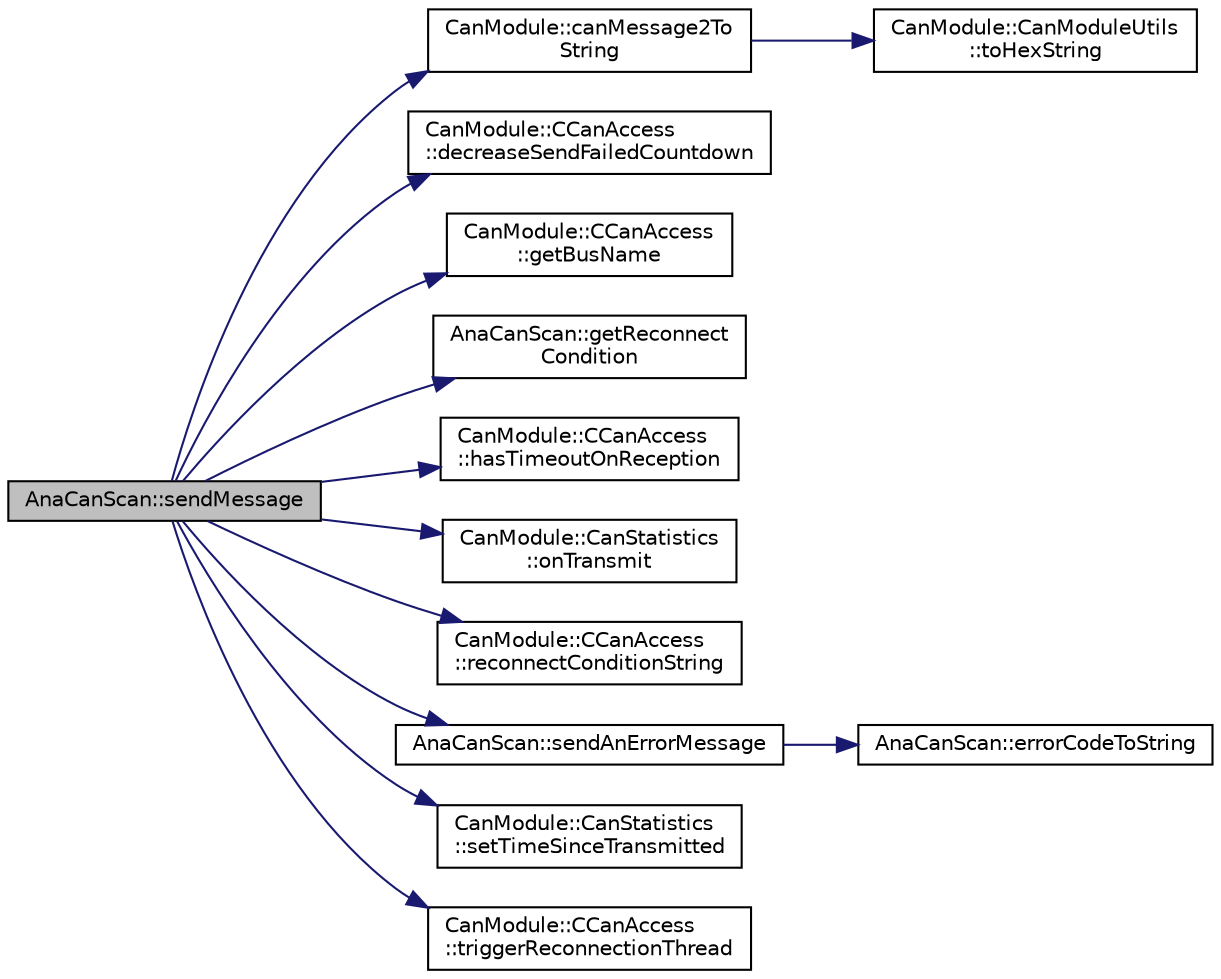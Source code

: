 digraph "AnaCanScan::sendMessage"
{
 // LATEX_PDF_SIZE
  edge [fontname="Helvetica",fontsize="10",labelfontname="Helvetica",labelfontsize="10"];
  node [fontname="Helvetica",fontsize="10",shape=record];
  rankdir="LR";
  Node1 [label="AnaCanScan::sendMessage",height=0.2,width=0.4,color="black", fillcolor="grey75", style="filled", fontcolor="black",tooltip=" "];
  Node1 -> Node2 [color="midnightblue",fontsize="10",style="solid",fontname="Helvetica"];
  Node2 [label="CanModule::canMessage2To\lString",height=0.2,width=0.4,color="black", fillcolor="white", style="filled",URL="$namespaceCanModule.html#a901b4695397276d8bbc0f1ebd0204a8e",tooltip=" "];
  Node2 -> Node3 [color="midnightblue",fontsize="10",style="solid",fontname="Helvetica"];
  Node3 [label="CanModule::CanModuleUtils\l::toHexString",height=0.2,width=0.4,color="black", fillcolor="white", style="filled",URL="$classCanModule_1_1CanModuleUtils.html#aeb2a2ee933f230f2c82cca7e45c7b6ad",tooltip=" "];
  Node1 -> Node4 [color="midnightblue",fontsize="10",style="solid",fontname="Helvetica"];
  Node4 [label="CanModule::CCanAccess\l::decreaseSendFailedCountdown",height=0.2,width=0.4,color="black", fillcolor="white", style="filled",URL="$classCanModule_1_1CCanAccess.html#a24494114ec0dc237b63fb321ba4d084e",tooltip=" "];
  Node1 -> Node5 [color="midnightblue",fontsize="10",style="solid",fontname="Helvetica"];
  Node5 [label="CanModule::CCanAccess\l::getBusName",height=0.2,width=0.4,color="black", fillcolor="white", style="filled",URL="$classCanModule_1_1CCanAccess.html#ac3f5126ae36d642217425e21696d19ca",tooltip=" "];
  Node1 -> Node6 [color="midnightblue",fontsize="10",style="solid",fontname="Helvetica"];
  Node6 [label="AnaCanScan::getReconnect\lCondition",height=0.2,width=0.4,color="black", fillcolor="white", style="filled",URL="$classAnaCanScan.html#a74073d663dd44148033b3d6d15428ea9",tooltip=" "];
  Node1 -> Node7 [color="midnightblue",fontsize="10",style="solid",fontname="Helvetica"];
  Node7 [label="CanModule::CCanAccess\l::hasTimeoutOnReception",height=0.2,width=0.4,color="black", fillcolor="white", style="filled",URL="$classCanModule_1_1CCanAccess.html#a79c236a0e2b3e3b183b1c85aab3f5b71",tooltip=" "];
  Node1 -> Node8 [color="midnightblue",fontsize="10",style="solid",fontname="Helvetica"];
  Node8 [label="CanModule::CanStatistics\l::onTransmit",height=0.2,width=0.4,color="black", fillcolor="white", style="filled",URL="$classCanModule_1_1CanStatistics.html#a0265b75e9e2e16737950b6b5c5662f35",tooltip=" "];
  Node1 -> Node9 [color="midnightblue",fontsize="10",style="solid",fontname="Helvetica"];
  Node9 [label="CanModule::CCanAccess\l::reconnectConditionString",height=0.2,width=0.4,color="black", fillcolor="white", style="filled",URL="$classCanModule_1_1CCanAccess.html#a9da88ce122d5de04a0235a4682a13dc0",tooltip=" "];
  Node1 -> Node10 [color="midnightblue",fontsize="10",style="solid",fontname="Helvetica"];
  Node10 [label="AnaCanScan::sendAnErrorMessage",height=0.2,width=0.4,color="black", fillcolor="white", style="filled",URL="$classAnaCanScan.html#a6260e2ac6ce9c181ad5d64551ddeb60c",tooltip=" "];
  Node10 -> Node11 [color="midnightblue",fontsize="10",style="solid",fontname="Helvetica"];
  Node11 [label="AnaCanScan::errorCodeToString",height=0.2,width=0.4,color="black", fillcolor="white", style="filled",URL="$classAnaCanScan.html#a25489463d6a0a1f2f122a0bfc55bb318",tooltip=" "];
  Node1 -> Node12 [color="midnightblue",fontsize="10",style="solid",fontname="Helvetica"];
  Node12 [label="CanModule::CanStatistics\l::setTimeSinceTransmitted",height=0.2,width=0.4,color="black", fillcolor="white", style="filled",URL="$classCanModule_1_1CanStatistics.html#afe8d43dfb65ee2675ceac1dc84f7eb1a",tooltip=" "];
  Node1 -> Node13 [color="midnightblue",fontsize="10",style="solid",fontname="Helvetica"];
  Node13 [label="CanModule::CCanAccess\l::triggerReconnectionThread",height=0.2,width=0.4,color="black", fillcolor="white", style="filled",URL="$classCanModule_1_1CCanAccess.html#a16e43f90cd984b9ea72028c0f8dfe784",tooltip=" "];
}
